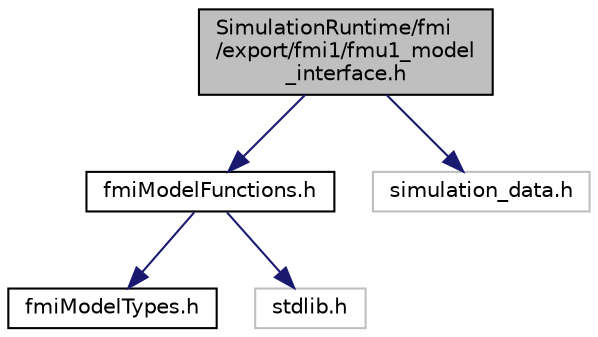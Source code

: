 digraph "SimulationRuntime/fmi/export/fmi1/fmu1_model_interface.h"
{
  edge [fontname="Helvetica",fontsize="10",labelfontname="Helvetica",labelfontsize="10"];
  node [fontname="Helvetica",fontsize="10",shape=record];
  Node0 [label="SimulationRuntime/fmi\l/export/fmi1/fmu1_model\l_interface.h",height=0.2,width=0.4,color="black", fillcolor="grey75", style="filled", fontcolor="black"];
  Node0 -> Node1 [color="midnightblue",fontsize="10",style="solid",fontname="Helvetica"];
  Node1 [label="fmiModelFunctions.h",height=0.2,width=0.4,color="black", fillcolor="white", style="filled",URL="$db/d92/_simulation_runtime_2fmi_2export_2fmi1_2fmi_model_functions_8h.html"];
  Node1 -> Node2 [color="midnightblue",fontsize="10",style="solid",fontname="Helvetica"];
  Node2 [label="fmiModelTypes.h",height=0.2,width=0.4,color="black", fillcolor="white", style="filled",URL="$d2/d4d/_simulation_runtime_2fmi_2export_2fmi1_2fmi_model_types_8h.html"];
  Node1 -> Node3 [color="midnightblue",fontsize="10",style="solid",fontname="Helvetica"];
  Node3 [label="stdlib.h",height=0.2,width=0.4,color="grey75", fillcolor="white", style="filled"];
  Node0 -> Node4 [color="midnightblue",fontsize="10",style="solid",fontname="Helvetica"];
  Node4 [label="simulation_data.h",height=0.2,width=0.4,color="grey75", fillcolor="white", style="filled"];
}
